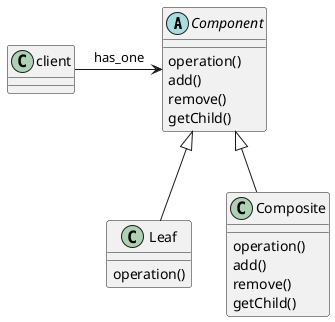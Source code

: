 @startuml

abstract class Component {
  operation()
  add()
  remove()
  getChild()
}

class Leaf extends Component {
  operation()
}

class Composite extends Component {
  operation()
  add()
  remove()
  getChild()
}

client -right---> Component : has_one

@enduml
